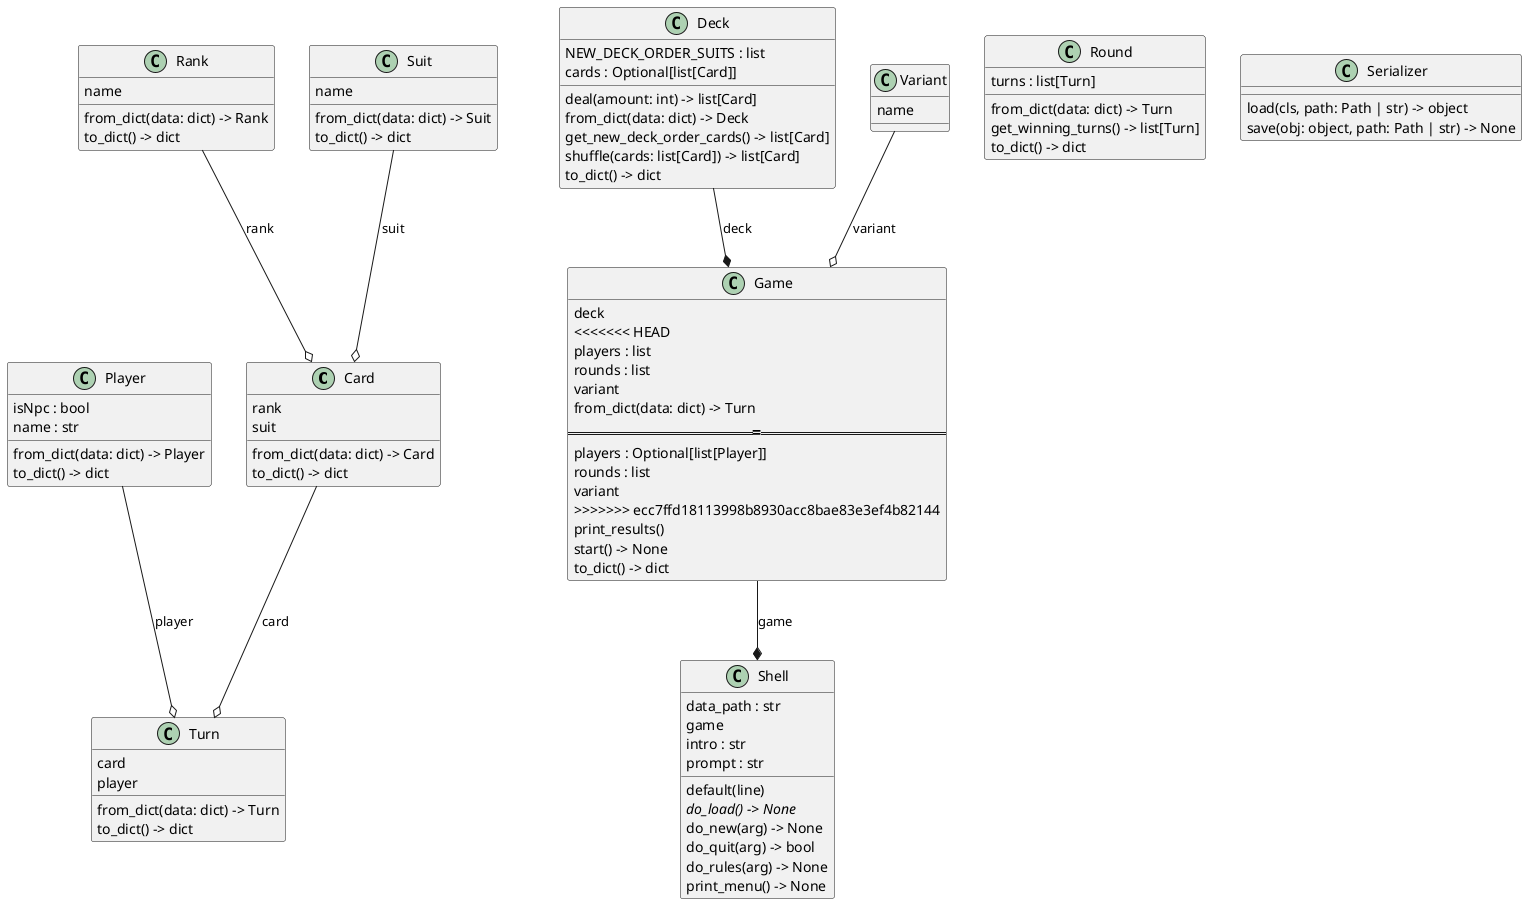 @startuml classes_war
set namespaceSeparator none
class "Card" as models.card.Card {
  rank
  suit
  from_dict(data: dict) -> Card
  to_dict() -> dict
}
class "Deck" as models.deck.Deck {
  NEW_DECK_ORDER_SUITS : list
  cards : Optional[list[Card]]
  deal(amount: int) -> list[Card]
  from_dict(data: dict) -> Deck
  get_new_deck_order_cards() -> list[Card]
  shuffle(cards: list[Card]) -> list[Card]
  to_dict() -> dict
}
class "Game" as models.game.Game {
  deck
<<<<<<< HEAD
  players : list
  rounds : list
  variant
  from_dict(data: dict) -> Turn
=======
  players : Optional[list[Player]]
  rounds : list
  variant
>>>>>>> ecc7ffd18113998b8930acc8bae83e3ef4b82144
  print_results()
  start() -> None
  to_dict() -> dict
}
class "Player" as models.player.Player {
  isNpc : bool
  name : str
  from_dict(data: dict) -> Player
  to_dict() -> dict
}
class "Rank" as enums.rank.Rank {
  name
  from_dict(data: dict) -> Rank
  to_dict() -> dict
}
class "Round" as models.round.Round {
  turns : list[Turn]
  from_dict(data: dict) -> Turn
  get_winning_turns() -> list[Turn]
  to_dict() -> dict
}
class "Serializer" as utils.serializer.Serializer {
  load(cls, path: Path | str) -> object
  save(obj: object, path: Path | str) -> None
}
class "Shell" as models.shell.Shell {
  data_path : str
  game
  intro : str
  prompt : str
  default(line)
  {abstract}do_load() -> None
  do_new(arg) -> None
  do_quit(arg) -> bool
  do_rules(arg) -> None
  print_menu() -> None
}
class "Suit" as enums.suit.Suit {
  name
  from_dict(data: dict) -> Suit
  to_dict() -> dict
}
class "Turn" as models.turn.Turn {
  card
  player
  from_dict(data: dict) -> Turn
  to_dict() -> dict
}
class "Variant" as enums.variant.Variant {
  name
}
models.deck.Deck --* models.game.Game : deck
models.game.Game --* models.shell.Shell : game
enums.rank.Rank --o models.card.Card : rank
enums.suit.Suit --o models.card.Card : suit
enums.variant.Variant --o models.game.Game : variant
models.card.Card --o models.turn.Turn : card
models.player.Player --o models.turn.Turn : player
@enduml
